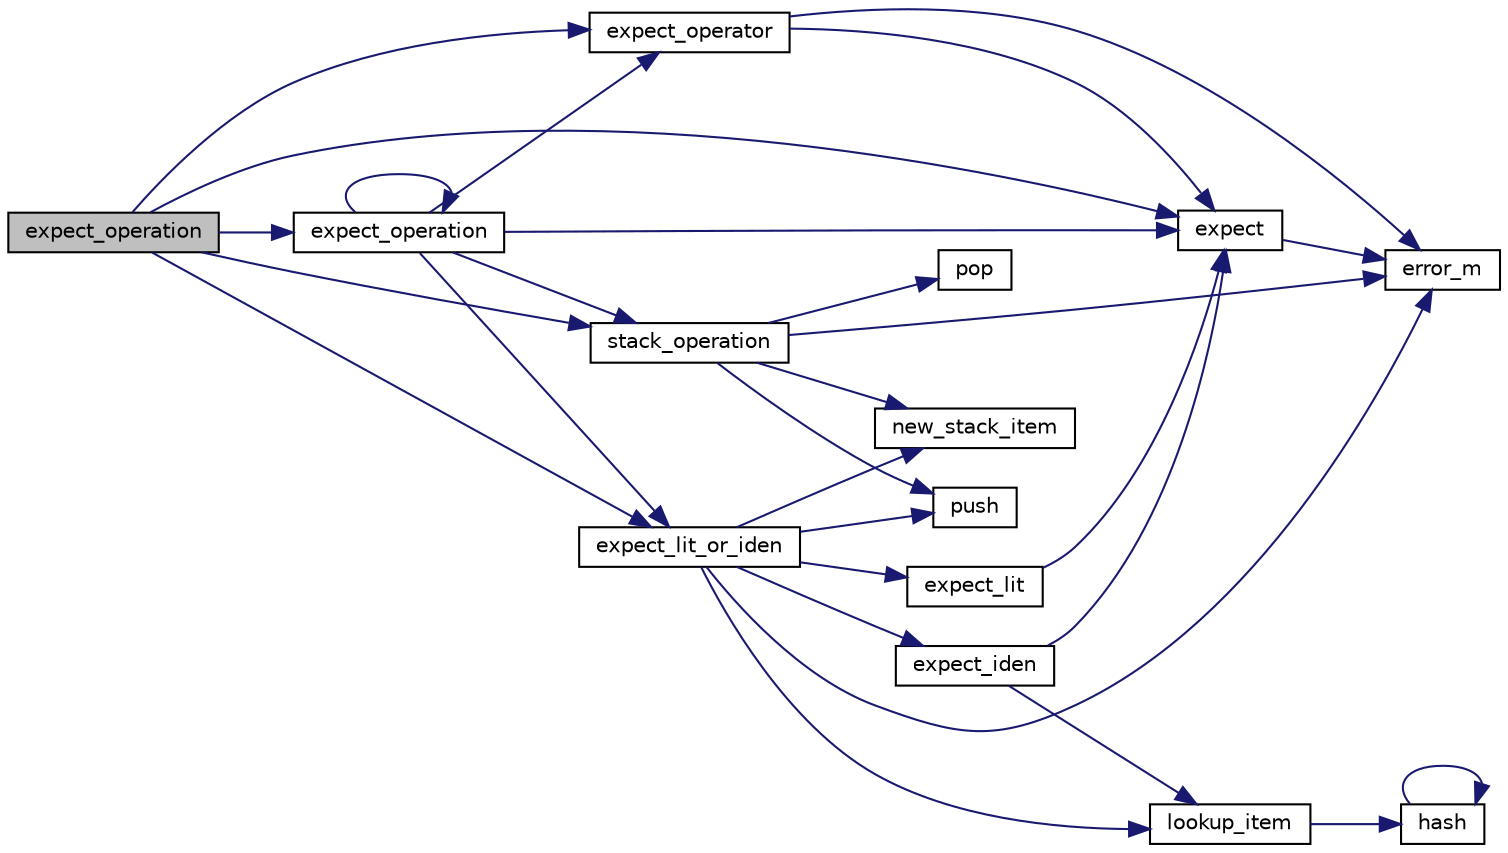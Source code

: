 digraph "expect_operation"
{
  edge [fontname="Helvetica",fontsize="10",labelfontname="Helvetica",labelfontsize="10"];
  node [fontname="Helvetica",fontsize="10",shape=record];
  rankdir="LR";
  Node322 [label="expect_operation",height=0.2,width=0.4,color="black", fillcolor="grey75", style="filled", fontcolor="black"];
  Node322 -> Node323 [color="midnightblue",fontsize="10",style="solid"];
  Node323 [label="expect",height=0.2,width=0.4,color="black", fillcolor="white", style="filled",URL="$parser_8c.html#af7dc467eed15caf818332c1b225e4d51"];
  Node323 -> Node324 [color="midnightblue",fontsize="10",style="solid"];
  Node324 [label="error_m",height=0.2,width=0.4,color="black", fillcolor="white", style="filled",URL="$console_8c.html#a5525b26bfe0ba2f54d8d891fdaea0d7c"];
  Node322 -> Node325 [color="midnightblue",fontsize="10",style="solid"];
  Node325 [label="expect_operation",height=0.2,width=0.4,color="black", fillcolor="white", style="filled",URL="$parser_8c.html#a12397dfec2ce19c111a7ca9e36fb1cab"];
  Node325 -> Node323 [color="midnightblue",fontsize="10",style="solid"];
  Node325 -> Node325 [color="midnightblue",fontsize="10",style="solid"];
  Node325 -> Node326 [color="midnightblue",fontsize="10",style="solid"];
  Node326 [label="expect_lit_or_iden",height=0.2,width=0.4,color="black", fillcolor="white", style="filled",URL="$parser_8c.html#a9f0e4ae8bffd096605ec27a3c90ec51e"];
  Node326 -> Node327 [color="midnightblue",fontsize="10",style="solid"];
  Node327 [label="expect_lit",height=0.2,width=0.4,color="black", fillcolor="white", style="filled",URL="$parser_8c.html#af9a8c2686d508b84e7ecdc0bef925812"];
  Node327 -> Node323 [color="midnightblue",fontsize="10",style="solid"];
  Node326 -> Node328 [color="midnightblue",fontsize="10",style="solid"];
  Node328 [label="new_stack_item",height=0.2,width=0.4,color="black", fillcolor="white", style="filled",URL="$stack_8c.html#a269688cdb9d9d504c2c96e87b88cee87"];
  Node326 -> Node329 [color="midnightblue",fontsize="10",style="solid"];
  Node329 [label="push",height=0.2,width=0.4,color="black", fillcolor="white", style="filled",URL="$stack_8c.html#a9cae98f023eef9eead38a47d0fffb07d"];
  Node326 -> Node330 [color="midnightblue",fontsize="10",style="solid"];
  Node330 [label="expect_iden",height=0.2,width=0.4,color="black", fillcolor="white", style="filled",URL="$parser_8c.html#a2644e22300d855b464dc9b1a74e2ca23"];
  Node330 -> Node323 [color="midnightblue",fontsize="10",style="solid"];
  Node330 -> Node331 [color="midnightblue",fontsize="10",style="solid"];
  Node331 [label="lookup_item",height=0.2,width=0.4,color="black", fillcolor="white", style="filled",URL="$hashtable_8c.html#a372b12ef7349306acaa7a4d4ab1bac4d"];
  Node331 -> Node332 [color="midnightblue",fontsize="10",style="solid"];
  Node332 [label="hash",height=0.2,width=0.4,color="black", fillcolor="white", style="filled",URL="$hashtable_8c.html#a2fa53544d2918e028d920409ac006b33"];
  Node332 -> Node332 [color="midnightblue",fontsize="10",style="solid"];
  Node326 -> Node331 [color="midnightblue",fontsize="10",style="solid"];
  Node326 -> Node324 [color="midnightblue",fontsize="10",style="solid"];
  Node325 -> Node333 [color="midnightblue",fontsize="10",style="solid"];
  Node333 [label="expect_operator",height=0.2,width=0.4,color="black", fillcolor="white", style="filled",URL="$parser_8c.html#ae105b811c4f03fbab3d1901ca031ce6c"];
  Node333 -> Node323 [color="midnightblue",fontsize="10",style="solid"];
  Node333 -> Node324 [color="midnightblue",fontsize="10",style="solid"];
  Node325 -> Node334 [color="midnightblue",fontsize="10",style="solid"];
  Node334 [label="stack_operation",height=0.2,width=0.4,color="black", fillcolor="white", style="filled",URL="$stack_8c.html#ae5a2bc7523f38afa7346d3ab3be59463"];
  Node334 -> Node335 [color="midnightblue",fontsize="10",style="solid"];
  Node335 [label="pop",height=0.2,width=0.4,color="black", fillcolor="white", style="filled",URL="$stack_8c.html#a5a42edbe7096f4ca31143f8ed5f31f66"];
  Node334 -> Node324 [color="midnightblue",fontsize="10",style="solid"];
  Node334 -> Node328 [color="midnightblue",fontsize="10",style="solid"];
  Node334 -> Node329 [color="midnightblue",fontsize="10",style="solid"];
  Node322 -> Node326 [color="midnightblue",fontsize="10",style="solid"];
  Node322 -> Node333 [color="midnightblue",fontsize="10",style="solid"];
  Node322 -> Node334 [color="midnightblue",fontsize="10",style="solid"];
}
